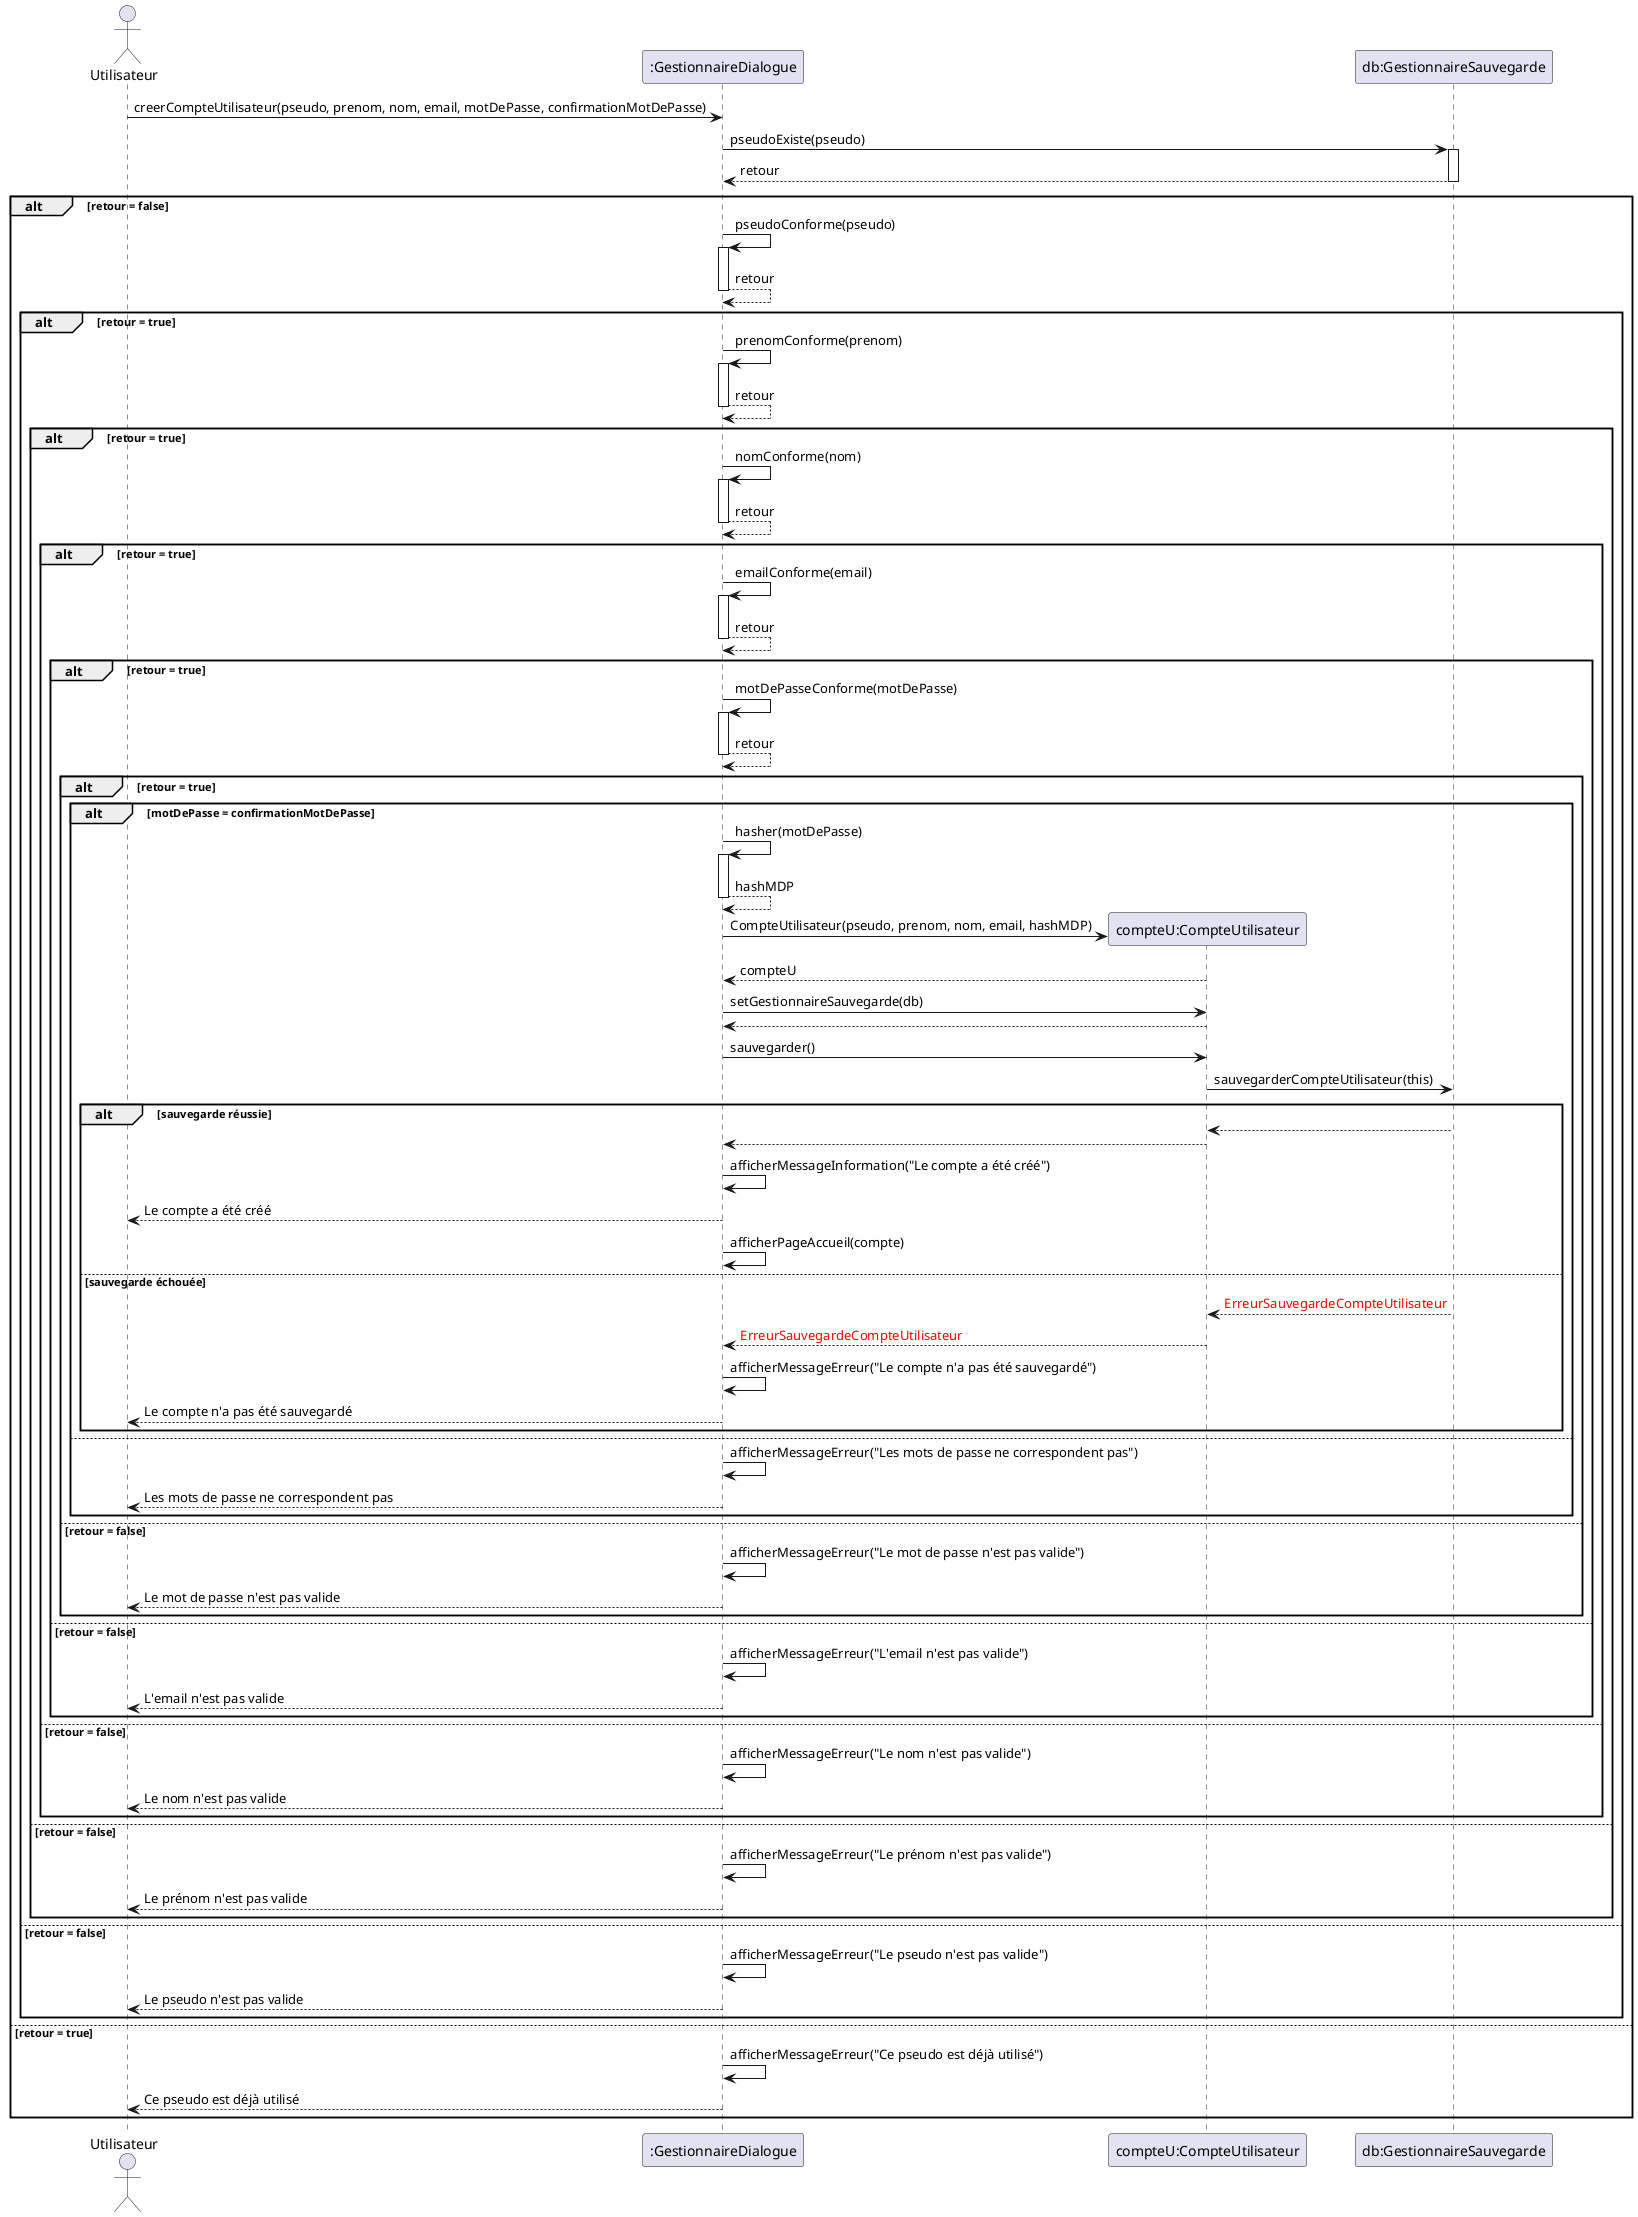 @startuml Creer un compte utilisateur
actor "Utilisateur" as us
participant ":GestionnaireDialogue" as gd
participant "compteU:CompteUtilisateur" as cu
participant "db:GestionnaireSauvegarde" as gs

us 	-> 	gd : creerCompteUtilisateur(pseudo, prenom, nom, email, motDePasse, confirmationMotDePasse)
' verification du pseudo
gd 	-> gs ++: pseudoExiste(pseudo)
gs 	--> gd --: retour
alt retour = false
gd 	-> 	gd ++: pseudoConforme(pseudo)
gd 	--> 	gd --: retour
alt retour = true
' verification du prénom
gd 	-> 	gd ++: prenomConforme(prenom)
gd 	--> 	gd --: retour
alt retour = true
' verification du nom
gd 	-> 	gd ++: nomConforme(nom)
gd 	--> 	gd --: retour
alt retour = true
' verification de l'email
gd 	-> 	gd ++: emailConforme(email)
gd 	--> 	gd --: retour
alt retour = true
' verification du mot de passe
gd 	-> 	gd ++: motDePasseConforme(motDePasse)
gd 	--> 	gd --: retour
alt retour = true
alt motDePasse = confirmationMotDePasse
gd 	-> gd ++: hasher(motDePasse)
gd 	--> gd --: hashMDP
gd 	-> cu **: CompteUtilisateur(pseudo, prenom, nom, email, hashMDP)
cu 	--> gd --: compteU
gd 	->	cu : setGestionnaireSauvegarde(db)
cu 	--> gd :
gd 	-> cu : sauvegarder()
cu 	-> gs : sauvegarderCompteUtilisateur(this)

alt sauvegarde réussie
gs 	--> cu :
cu 	--> gd :
gd 	-> 	gd : afficherMessageInformation("Le compte a été créé")
gd 	--> 	us : Le compte a été créé
gd -> gd : afficherPageAccueil(compte)
else sauvegarde échouée
gs 	--> cu : <font color=red>ErreurSauvegardeCompteUtilisateur
cu 	--> gd : <font color=red>ErreurSauvegardeCompteUtilisateur
gd 	-> 	gd : afficherMessageErreur("Le compte n'a pas été sauvegardé")
gd 	--> 	us : Le compte n'a pas été sauvegardé
end
else
gd 	-> 	gd : afficherMessageErreur("Les mots de passe ne correspondent pas")
gd 	--> 	us : Les mots de passe ne correspondent pas
end
else retour = false
gd 	-> 	gd : afficherMessageErreur("Le mot de passe n'est pas valide")
gd 	--> 	us : Le mot de passe n'est pas valide
end
else retour = false
gd 	-> 	gd : afficherMessageErreur("L'email n'est pas valide")
gd 	--> 	us : L'email n'est pas valide
end
else retour = false
gd 	-> 	gd : afficherMessageErreur("Le nom n'est pas valide")
gd 	--> 	us : Le nom n'est pas valide
end
else retour = false
gd 	-> 	gd : afficherMessageErreur("Le prénom n'est pas valide")
gd 	--> 	us : Le prénom n'est pas valide
end
else retour = false
gd 	-> 	gd : afficherMessageErreur("Le pseudo n'est pas valide")
gd 	--> 	us : Le pseudo n'est pas valide
end
else retour = true
gd 	-> 	gd : afficherMessageErreur("Ce pseudo est déjà utilisé")
gd 	--> 	us : Ce pseudo est déjà utilisé
end
@enduml